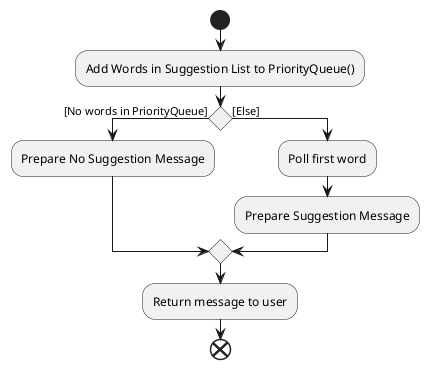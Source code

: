 @startuml
start
:Add Words in Suggestion List to PriorityQueue();
if() then ([No words in PriorityQueue])
    :Prepare No Suggestion Message;
else ([Else])
    :Poll first word;
    :Prepare Suggestion Message;
endif
:Return message to user;

end
@enduml
